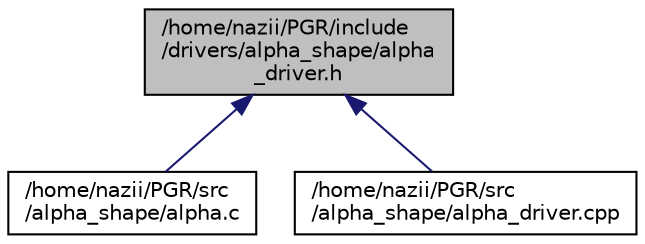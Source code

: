 digraph "/home/nazii/PGR/include/drivers/alpha_shape/alpha_driver.h"
{
  edge [fontname="Helvetica",fontsize="10",labelfontname="Helvetica",labelfontsize="10"];
  node [fontname="Helvetica",fontsize="10",shape=record];
  Node2 [label="/home/nazii/PGR/include\l/drivers/alpha_shape/alpha\l_driver.h",height=0.2,width=0.4,color="black", fillcolor="grey75", style="filled", fontcolor="black"];
  Node2 -> Node3 [dir="back",color="midnightblue",fontsize="10",style="solid",fontname="Helvetica"];
  Node3 [label="/home/nazii/PGR/src\l/alpha_shape/alpha.c",height=0.2,width=0.4,color="black", fillcolor="white", style="filled",URL="$alpha_8c.html"];
  Node2 -> Node4 [dir="back",color="midnightblue",fontsize="10",style="solid",fontname="Helvetica"];
  Node4 [label="/home/nazii/PGR/src\l/alpha_shape/alpha_driver.cpp",height=0.2,width=0.4,color="black", fillcolor="white", style="filled",URL="$alpha__driver_8cpp.html"];
}
